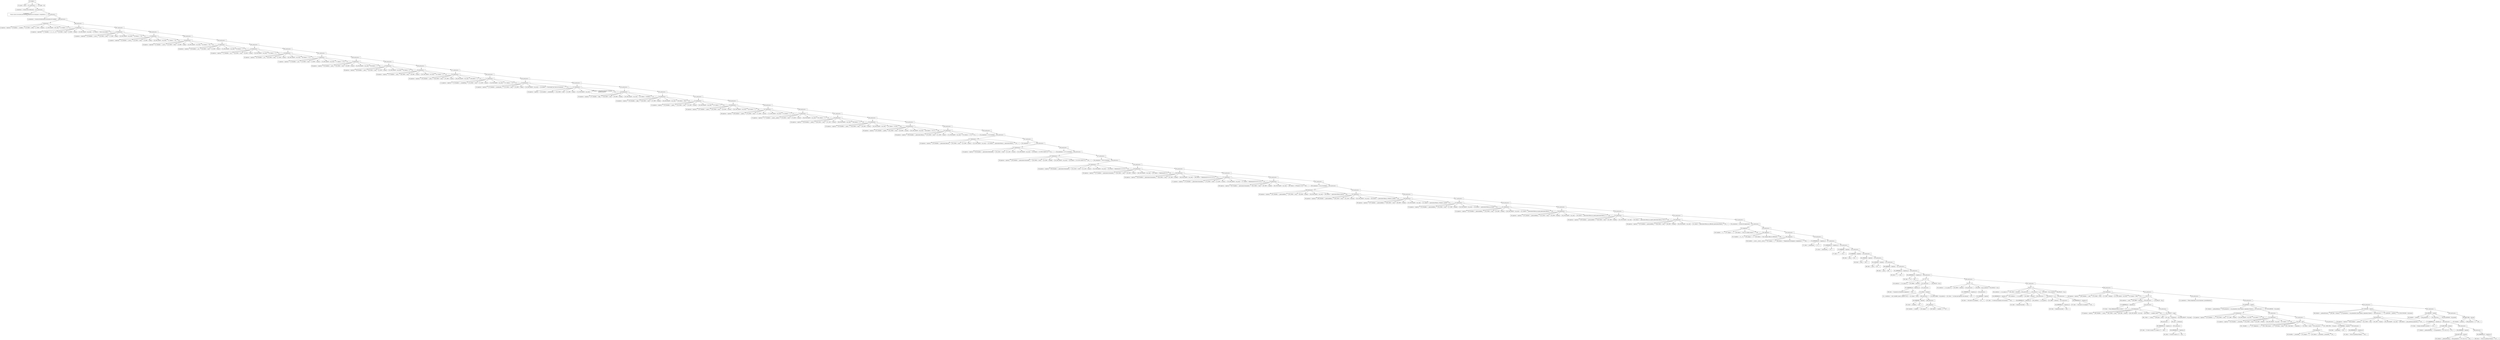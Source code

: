 digraph G {node[shape=box, style=filled, color=black, fillcolor=white]; edge[color=black];rankdir=UD 

"673_Global -> "->"674_inicio -> inicio"
"673_Global -> "->"672_instruccion -> "
"672_instruccion -> "->"2_comentario -> /////inicio de la traduccion
"
"672_instruccion -> "->"671_instruccion -> "
"671_instruccion -> "->"4_comentario -> /*
        Primer archivo de entrada para proyecto organizacion de lenguajes y compiladores 1
*/"
"671_instruccion -> "->"670_instruccion -> "
"670_instruccion -> "->"6_comentario -> //seccion de declraciones de funciones de variables
"
"670_instruccion -> "->"669_instruccion -> "
"669_instruccion -> "->"7_Declaracion -> "
"7_Declaracion -> "->"8_Ingresar -> Ingresar"
"7_Declaracion -> "->"9_Variables -> _variable1_"
"7_Declaracion -> "->"10_COMO -> coMo"
"7_Declaracion -> "->"11_TIPO -> NumEro"
"7_Declaracion -> "->"12_CON_VALOR -> cOn_valor"
"7_Declaracion -> "->"13_Valores -> 5"
"7_Declaracion -> "->"14_; -> ;"
"669_instruccion -> "->"668_instruccion -> "
"668_instruccion -> "->"15_Declaracion -> "
"15_Declaracion -> "->"16_Ingresar -> ingresaR"
"15_Declaracion -> "->"17_Variables -> _v1_,_v2_,_v3_"
"15_Declaracion -> "->"18_COMO -> cOmo"
"15_Declaracion -> "->"19_TIPO -> CadenA"
"15_Declaracion -> "->"20_CON_VALOR -> con_vAlor"
"15_Declaracion -> "->"21_Valores -> \"esta es una cadena\""
"15_Declaracion -> "->"22_; -> ;"
"668_instruccion -> "->"667_instruccion -> "
"667_instruccion -> "->"23_Declaracion -> "
"23_Declaracion -> "->"24_Ingresar -> ingresaR"
"23_Declaracion -> "->"25_Variables -> _curso1_"
"23_Declaracion -> "->"26_COMO -> cOmo"
"23_Declaracion -> "->"27_TIPO -> cadena"
"23_Declaracion -> "->"28_CON_VALOR -> con_vAlor"
"23_Declaracion -> "->"29_Valores -> \"olc\""
"23_Declaracion -> "->"30_; -> ;"
"667_instruccion -> "->"666_instruccion -> "
"666_instruccion -> "->"31_Declaracion -> "
"31_Declaracion -> "->"32_Ingresar -> ingresaR"
"31_Declaracion -> "->"33_Variables -> _curso2_"
"31_Declaracion -> "->"34_COMO -> cOmo"
"31_Declaracion -> "->"35_TIPO -> cadena"
"31_Declaracion -> "->"36_CON_VALOR -> con_vAlor"
"31_Declaracion -> "->"37_Valores -> \"olc\""
"31_Declaracion -> "->"38_; -> ;"
"666_instruccion -> "->"665_instruccion -> "
"665_instruccion -> "->"39_Declaracion -> "
"39_Declaracion -> "->"40_Ingresar -> ingresaR"
"39_Declaracion -> "->"41_Variables -> _curso3_"
"39_Declaracion -> "->"42_COMO -> cOmo"
"39_Declaracion -> "->"43_TIPO -> cadena"
"39_Declaracion -> "->"44_CON_VALOR -> con_vAlor"
"39_Declaracion -> "->"45_Valores -> \"olc\""
"39_Declaracion -> "->"46_; -> ;"
"665_instruccion -> "->"664_instruccion -> "
"664_instruccion -> "->"47_Declaracion -> "
"47_Declaracion -> "->"48_Ingresar -> ingresar"
"47_Declaracion -> "->"49_Variables -> _pi1_"
"47_Declaracion -> "->"50_COMO -> como"
"47_Declaracion -> "->"51_TIPO -> numero"
"47_Declaracion -> "->"52_CON_VALOR -> con_valor"
"47_Declaracion -> "->"53_Valores -> 3"
"47_Declaracion -> "->"54_; -> ;"
"664_instruccion -> "->"663_instruccion -> "
"663_instruccion -> "->"55_Declaracion -> "
"55_Declaracion -> "->"56_Ingresar -> ingresar"
"55_Declaracion -> "->"57_Variables -> _pi2_"
"55_Declaracion -> "->"58_COMO -> como"
"55_Declaracion -> "->"59_TIPO -> numero"
"55_Declaracion -> "->"60_CON_VALOR -> con_valor"
"55_Declaracion -> "->"61_Valores -> 3.1"
"55_Declaracion -> "->"62_; -> ;"
"663_instruccion -> "->"662_instruccion -> "
"662_instruccion -> "->"63_Declaracion -> "
"63_Declaracion -> "->"64_Ingresar -> ingresar"
"63_Declaracion -> "->"65_Variables -> _pi3_"
"63_Declaracion -> "->"66_COMO -> como"
"63_Declaracion -> "->"67_TIPO -> numero"
"63_Declaracion -> "->"68_CON_VALOR -> con_valor"
"63_Declaracion -> "->"69_Valores -> 3.14"
"63_Declaracion -> "->"70_; -> ;"
"662_instruccion -> "->"661_instruccion -> "
"661_instruccion -> "->"71_Declaracion -> "
"71_Declaracion -> "->"72_Ingresar -> ingresar"
"71_Declaracion -> "->"73_Variables -> _pi4_"
"71_Declaracion -> "->"74_COMO -> como"
"71_Declaracion -> "->"75_TIPO -> numero"
"71_Declaracion -> "->"76_CON_VALOR -> con_valor"
"71_Declaracion -> "->"77_Valores -> 3.141"
"71_Declaracion -> "->"78_; -> ;"
"661_instruccion -> "->"660_instruccion -> "
"660_instruccion -> "->"79_Declaracion -> "
"79_Declaracion -> "->"80_Ingresar -> ingresar"
"79_Declaracion -> "->"81_Variables -> _anio1_"
"79_Declaracion -> "->"82_COMO -> como"
"79_Declaracion -> "->"83_TIPO -> numero"
"79_Declaracion -> "->"84_CON_VALOR -> con_valor"
"79_Declaracion -> "->"85_Valores -> 1"
"79_Declaracion -> "->"86_; -> ;"
"660_instruccion -> "->"659_instruccion -> "
"659_instruccion -> "->"87_Declaracion -> "
"87_Declaracion -> "->"88_Ingresar -> ingresar"
"87_Declaracion -> "->"89_Variables -> _anio2_"
"87_Declaracion -> "->"90_COMO -> como"
"87_Declaracion -> "->"91_TIPO -> numero"
"87_Declaracion -> "->"92_CON_VALOR -> con_valor"
"87_Declaracion -> "->"93_Valores -> 9"
"87_Declaracion -> "->"94_; -> ;"
"659_instruccion -> "->"658_instruccion -> "
"658_instruccion -> "->"95_Declaracion -> "
"95_Declaracion -> "->"96_Ingresar -> ingresar"
"95_Declaracion -> "->"97_Variables -> _anio3_"
"95_Declaracion -> "->"98_COMO -> como"
"95_Declaracion -> "->"99_TIPO -> numero"
"95_Declaracion -> "->"100_CON_VALOR -> con_valor"
"95_Declaracion -> "->"101_Valores -> 4"
"95_Declaracion -> "->"102_; -> ;"
"658_instruccion -> "->"657_instruccion -> "
"657_instruccion -> "->"103_Declaracion -> "
"103_Declaracion -> "->"104_Ingresar -> ingresar"
"103_Declaracion -> "->"105_Variables -> _anio4_"
"103_Declaracion -> "->"106_COMO -> como"
"103_Declaracion -> "->"107_TIPO -> numero"
"103_Declaracion -> "->"108_CON_VALOR -> con_valor"
"103_Declaracion -> "->"109_Valores -> 5"
"103_Declaracion -> "->"110_; -> ;"
"657_instruccion -> "->"656_instruccion -> "
"656_instruccion -> "->"111_Declaracion -> "
"111_Declaracion -> "->"112_Ingresar -> ingresar"
"111_Declaracion -> "->"113_Variables -> _variableNeg_"
"111_Declaracion -> "->"114_COMO -> como"
"111_Declaracion -> "->"115_TIPO -> numero"
"111_Declaracion -> "->"116_CON_VALOR -> con_valor"
"111_Declaracion -> "->"117_Valores -> -5.0"
"111_Declaracion -> "->"118_; -> ;"
"656_instruccion -> "->"655_instruccion -> "
"655_instruccion -> "->"119_Declaracion -> "
"119_Declaracion -> "->"120_Ingresar -> ingresar"
"119_Declaracion -> "->"121_Variables -> _encabezado1_"
"119_Declaracion -> "->"122_COMO -> como"
"119_Declaracion -> "->"123_TIPO -> cadena"
"119_Declaracion -> "->"124_CON_VALOR -> con_valor"
"119_Declaracion -> "->"125_Valores -> \"Universidad San Carlos de Guatemala...;\""
"119_Declaracion -> "->"126_; -> ;"
"655_instruccion -> "->"654_instruccion -> "
"654_instruccion -> "->"127_Declaracion -> "
"127_Declaracion -> "->"128_Ingresar -> ingresar"
"127_Declaracion -> "->"129_Variables -> _encabezado2_"
"127_Declaracion -> "->"130_COMO -> como"
"127_Declaracion -> "->"131_TIPO -> cadena"
"127_Declaracion -> "->"132_CON_VALOR -> con_valor"
"127_Declaracion -> "->"133_Valores -> \"Escuela de Ciencias y Sistemas
Segundo semestre
\""
"127_Declaracion -> "->"134_; -> ;"
"654_instruccion -> "->"653_instruccion -> "
"653_instruccion -> "->"135_Declaracion -> "
"135_Declaracion -> "->"136_Ingresar -> ingresar"
"135_Declaracion -> "->"137_Variables -> _flag1_"
"135_Declaracion -> "->"138_COMO -> como"
"135_Declaracion -> "->"139_TIPO -> boolean"
"135_Declaracion -> "->"140_CON_VALOR -> con_valor"
"135_Declaracion -> "->"141_Valores -> verdadero"
"135_Declaracion -> "->"142_; -> ;"
"653_instruccion -> "->"652_instruccion -> "
"652_instruccion -> "->"143_Declaracion -> "
"143_Declaracion -> "->"144_Ingresar -> ingresar"
"143_Declaracion -> "->"145_Variables -> _flag2_"
"143_Declaracion -> "->"146_COMO -> como"
"143_Declaracion -> "->"147_TIPO -> boolean"
"143_Declaracion -> "->"148_CON_VALOR -> con_valor"
"143_Declaracion -> "->"149_Valores -> falso"
"143_Declaracion -> "->"150_; -> ;"
"652_instruccion -> "->"651_instruccion -> "
"651_instruccion -> "->"151_Declaracion -> "
"151_Declaracion -> "->"152_Ingresar -> ingresar"
"151_Declaracion -> "->"153_Variables -> _name1_"
"151_Declaracion -> "->"154_COMO -> como"
"151_Declaracion -> "->"155_TIPO -> caracter"
"151_Declaracion -> "->"156_CON_VALOR -> con_valor"
"151_Declaracion -> "->"157_Valores -> 'f'"
"151_Declaracion -> "->"158_; -> ;"
"651_instruccion -> "->"650_instruccion -> "
"650_instruccion -> "->"159_Declaracion -> "
"159_Declaracion -> "->"160_Ingresar -> ingresar"
"159_Declaracion -> "->"161_Variables -> _name2_"
"159_Declaracion -> "->"162_COMO -> como"
"159_Declaracion -> "->"163_TIPO -> caracter"
"159_Declaracion -> "->"164_CON_VALOR -> con_valor"
"159_Declaracion -> "->"165_Valores -> 'e'"
"159_Declaracion -> "->"166_; -> ;"
"650_instruccion -> "->"649_instruccion -> "
"649_instruccion -> "->"167_Declaracion -> "
"167_Declaracion -> "->"168_Ingresar -> ingresar"
"167_Declaracion -> "->"169_Variables -> _name3_"
"167_Declaracion -> "->"170_COMO -> como"
"167_Declaracion -> "->"171_TIPO -> caracter"
"167_Declaracion -> "->"172_CON_VALOR -> con_valor"
"167_Declaracion -> "->"173_Valores -> 'r'"
"167_Declaracion -> "->"174_; -> ;"
"649_instruccion -> "->"648_instruccion -> "
"648_instruccion -> "->"175_Declaracion -> "
"175_Declaracion -> "->"176_Ingresar -> ingresar"
"175_Declaracion -> "->"177_Variables -> _name4_,_name6_"
"175_Declaracion -> "->"178_COMO -> como"
"175_Declaracion -> "->"179_TIPO -> caracter"
"175_Declaracion -> "->"180_CON_VALOR -> con_valor"
"175_Declaracion -> "->"181_Valores -> 'n'"
"175_Declaracion -> "->"182_; -> ;"
"648_instruccion -> "->"647_instruccion -> "
"647_instruccion -> "->"183_Declaracion -> "
"183_Declaracion -> "->"184_Ingresar -> ingresar"
"183_Declaracion -> "->"185_Variables -> _name5_"
"183_Declaracion -> "->"186_COMO -> como"
"183_Declaracion -> "->"187_TIPO -> caracter"
"183_Declaracion -> "->"188_CON_VALOR -> con_valor"
"183_Declaracion -> "->"189_Valores -> 'a'"
"183_Declaracion -> "->"190_; -> ;"
"647_instruccion -> "->"646_instruccion -> "
"646_instruccion -> "->"191_Declaracion -> "
"191_Declaracion -> "->"192_Ingresar -> ingresar"
"191_Declaracion -> "->"193_Variables -> _name7_"
"191_Declaracion -> "->"194_COMO -> como"
"191_Declaracion -> "->"195_TIPO -> caracter"
"191_Declaracion -> "->"196_CON_VALOR -> con_valor"
"191_Declaracion -> "->"197_Valores -> '${100}'"
"191_Declaracion -> "->"198_; -> ;"
"646_instruccion -> "->"645_instruccion -> "
"645_instruccion -> "->"199_Declaracion -> "
"199_Declaracion -> "->"200_Ingresar -> ingresar"
"199_Declaracion -> "->"201_Variables -> _name8_"
"199_Declaracion -> "->"202_COMO -> como"
"199_Declaracion -> "->"203_TIPO -> caracter"
"199_Declaracion -> "->"204_CON_VALOR -> con_valor"
"199_Declaracion -> "->"205_Valores -> '${111}'"
"199_Declaracion -> "->"206_; -> ;"
"645_instruccion -> "->"644_instruccion -> "
"644_instruccion -> "->"207_Declaracion -> "
"207_Declaracion -> "->"208_Ingresar -> ingresar"
"207_Declaracion -> "->"209_Variables -> _operaciones1Basica_"
"207_Declaracion -> "->"210_COMO -> como"
"207_Declaracion -> "->"211_TIPO -> numero"
"207_Declaracion -> "->"212_CON_VALOR -> con_valor"
"207_Declaracion -> "->"213_Valores -> 1+(1)"
"207_Declaracion -> "->"214_; -> ;"
"644_instruccion -> "->"643_instruccion -> "
"643_instruccion -> "->"216_comentario -> //2 el resultado
"
"643_instruccion -> "->"642_instruccion -> "
"642_instruccion -> "->"217_Declaracion -> "
"217_Declaracion -> "->"218_Ingresar -> ingresar"
"217_Declaracion -> "->"219_Variables -> _operaciones1Basica2_"
"217_Declaracion -> "->"220_COMO -> como"
"217_Declaracion -> "->"221_TIPO -> numero"
"217_Declaracion -> "->"222_CON_VALOR -> con_valor"
"217_Declaracion -> "->"223_Valores -> _operaciones1Basica_+_operaciones1Basica_"
"217_Declaracion -> "->"224_; -> ;"
"642_instruccion -> "->"641_instruccion -> "
"641_instruccion -> "->"226_comentario -> //               
"
"641_instruccion -> "->"640_instruccion -> "
"640_instruccion -> "->"227_Declaracion -> "
"227_Declaracion -> "->"228_Ingresar -> ingresar"
"227_Declaracion -> "->"229_Variables -> _operaciones1Intermedia_"
"227_Declaracion -> "->"230_COMO -> Como"
"227_Declaracion -> "->"231_TIPO -> nUmero"
"227_Declaracion -> "->"232_CON_VALOR -> con_valor"
"227_Declaracion -> "->"233_Valores -> 15+(9*8)+200/8*3+9"
"227_Declaracion -> "->"234_; -> ;"
"640_instruccion -> "->"639_instruccion -> "
"639_instruccion -> "->"236_comentario -> //171 el resultado
"
"639_instruccion -> "->"638_instruccion -> "
"638_instruccion -> "->"237_Declaracion -> "
"237_Declaracion -> "->"238_Ingresar -> ingresar"
"237_Declaracion -> "->"239_Variables -> _operaciones1Avanzadas1_"
"237_Declaracion -> "->"240_COMO -> ComO"
"237_Declaracion -> "->"241_TIPO -> numeRo"
"237_Declaracion -> "->"242_CON_VALOR -> con_valor"
"237_Declaracion -> "->"243_Valores -> ((15+9)*8+200/8*3+9)"
"237_Declaracion -> "->"244_; -> ;"
"638_instruccion -> "->"637_instruccion -> "
"637_instruccion -> "->"246_comentario -> //291 el resultado
"
"637_instruccion -> "->"636_instruccion -> "
"636_instruccion -> "->"247_Declaracion -> "
"247_Declaracion -> "->"248_Ingresar -> ingresar"
"247_Declaracion -> "->"249_Variables -> _operaciones1Avanzadas2_"
"247_Declaracion -> "->"250_COMO -> coMo"
"247_Declaracion -> "->"251_TIPO -> numero"
"247_Declaracion -> "->"252_CON_VALOR -> con_valor"
"247_Declaracion -> "->"253_Valores -> 30potencia[22.2-2.2]+(2)"
"247_Declaracion -> "->"254_; -> ;"
"636_instruccion -> "->"635_instruccion -> "
"635_instruccion -> "->"255_Declaracion -> "
"255_Declaracion -> "->"256_Ingresar -> ingresar"
"255_Declaracion -> "->"257_Variables -> _operaciones1Avanzadas3_"
"255_Declaracion -> "->"258_COMO -> como"
"255_Declaracion -> "->"259_TIPO -> nuMero"
"255_Declaracion -> "->"260_CON_VALOR -> con_valor"
"255_Declaracion -> "->"261_Valores -> (30potencia[2])+(2)"
"255_Declaracion -> "->"262_; -> ;"
"635_instruccion -> "->"634_instruccion -> "
"634_instruccion -> "->"263_Declaracion -> "
"263_Declaracion -> "->"264_Ingresar -> ingresar"
"263_Declaracion -> "->"265_Variables -> _operaciones1Avanzadas4_"
"263_Declaracion -> "->"266_COMO -> Como"
"263_Declaracion -> "->"267_TIPO -> numeRo"
"263_Declaracion -> "->"268_CON_VALOR -> con_valor"
"263_Declaracion -> "->"269_Valores -> (30potencia[10-8+9-4*2-1])+(2)"
"263_Declaracion -> "->"270_; -> ;"
"634_instruccion -> "->"633_instruccion -> "
"633_instruccion -> "->"271_Declaracion -> "
"271_Declaracion -> "->"272_Ingresar -> ingresar"
"271_Declaracion -> "->"273_Variables -> _operaciones1Avanzadas5_"
"271_Declaracion -> "->"274_COMO -> coMo"
"271_Declaracion -> "->"275_TIPO -> nUmero"
"271_Declaracion -> "->"276_CON_VALOR -> con_valor"
"271_Declaracion -> "->"277_Valores -> 30potencia[10-8+9-4*2-1]+(2)"
"271_Declaracion -> "->"278_; -> ;"
"633_instruccion -> "->"632_instruccion -> "
"632_instruccion -> "->"279_Declaracion -> "
"279_Declaracion -> "->"280_Ingresar -> ingresar"
"279_Declaracion -> "->"281_Variables -> _operaciones1Avanzadas6_"
"279_Declaracion -> "->"282_COMO -> Como"
"279_Declaracion -> "->"283_TIPO -> numeRo"
"279_Declaracion -> "->"284_CON_VALOR -> con_valor"
"279_Declaracion -> "->"285_Valores -> (5*8)mod(1+5+6)"
"279_Declaracion -> "->"286_; -> ;"
"632_instruccion -> "->"631_instruccion -> "
"631_instruccion -> "->"288_comentario -> //4 es el resultado
"
"631_instruccion -> "->"630_instruccion -> "
"630_instruccion -> "->"289_Declaracion -> "
"289_Declaracion -> "->"290_Ingresar -> ingresar"
"289_Declaracion -> "->"291_Variables -> _operacionRela3_"
"289_Declaracion -> "->"292_COMO -> como"
"289_Declaracion -> "->"293_TIPO -> boolean"
"289_Declaracion -> "->"294_CON_VALOR -> con_valor"
"289_Declaracion -> "->"295_Valores -> _operaciones1Basica_mayor8"
"289_Declaracion -> "->"296_; -> ;"
"630_instruccion -> "->"629_instruccion -> "
"629_instruccion -> "->"297_Declaracion -> "
"297_Declaracion -> "->"298_Ingresar -> ingresar"
"297_Declaracion -> "->"299_Variables -> _operacionRela3_"
"297_Declaracion -> "->"300_COMO -> como"
"297_Declaracion -> "->"301_TIPO -> BooLean"
"297_Declaracion -> "->"302_CON_VALOR -> con_valor"
"297_Declaracion -> "->"303_Valores -> (_operaciones1Basica_+6)Mayor_o_igual8"
"297_Declaracion -> "->"304_; -> ;"
"629_instruccion -> "->"628_instruccion -> "
"628_instruccion -> "->"305_Declaracion -> "
"305_Declaracion -> "->"306_Ingresar -> ingresar"
"305_Declaracion -> "->"307_Variables -> _operacionRela3_"
"305_Declaracion -> "->"308_COMO -> como"
"305_Declaracion -> "->"309_TIPO -> boolean"
"305_Declaracion -> "->"310_CON_VALOR -> con_valor"
"305_Declaracion -> "->"311_Valores -> (_operaciones1Basica_+6)menor_o_igual8"
"305_Declaracion -> "->"312_; -> ;"
"628_instruccion -> "->"627_instruccion -> "
"627_instruccion -> "->"313_Declaracion -> "
"313_Declaracion -> "->"314_Ingresar -> ingresar"
"313_Declaracion -> "->"315_Variables -> _operacionRela4_"
"313_Declaracion -> "->"316_COMO -> como"
"313_Declaracion -> "->"317_TIPO -> booleAn"
"313_Declaracion -> "->"318_CON_VALOR -> con_valor"
"313_Declaracion -> "->"319_Valores -> _operaciones1Basica_es_iGual8"
"313_Declaracion -> "->"320_; -> ;"
"627_instruccion -> "->"626_instruccion -> "
"626_instruccion -> "->"321_Declaracion -> "
"321_Declaracion -> "->"322_Ingresar -> ingresar"
"321_Declaracion -> "->"323_Variables -> _operacionRela5_"
"321_Declaracion -> "->"324_COMO -> como"
"321_Declaracion -> "->"325_TIPO -> boolean"
"321_Declaracion -> "->"326_CON_VALOR -> con_valor"
"321_Declaracion -> "->"327_Valores -> _operaciones1Basica_es_igual_operaciones1Basica_"
"321_Declaracion -> "->"328_; -> ;"
"626_instruccion -> "->"625_instruccion -> "
"625_instruccion -> "->"329_Declaracion -> "
"329_Declaracion -> "->"330_Ingresar -> ingresar"
"329_Declaracion -> "->"331_Variables -> _operacionRela6_"
"329_Declaracion -> "->"332_COMO -> como"
"329_Declaracion -> "->"333_TIPO -> Boolean"
"329_Declaracion -> "->"334_CON_VALOR -> con_valor"
"329_Declaracion -> "->"335_Valores -> _operaciones1Basica_es_iguAl_operaciones1Basica_+1"
"329_Declaracion -> "->"336_; -> ;"
"625_instruccion -> "->"624_instruccion -> "
"624_instruccion -> "->"337_Declaracion -> "
"337_Declaracion -> "->"338_Ingresar -> ingresar"
"337_Declaracion -> "->"339_Variables -> _operacionRela7_"
"337_Declaracion -> "->"340_COMO -> como"
"337_Declaracion -> "->"341_TIPO -> boolEan"
"337_Declaracion -> "->"342_CON_VALOR -> con_valor"
"337_Declaracion -> "->"343_Valores -> _operaciones1Basica_es_igual(_operaciones1Basica_)*(8+5)"
"337_Declaracion -> "->"344_; -> ;"
"624_instruccion -> "->"623_instruccion -> "
"623_instruccion -> "->"345_Declaracion -> "
"345_Declaracion -> "->"346_Ingresar -> ingresar"
"345_Declaracion -> "->"347_Variables -> _operacionRela5_"
"345_Declaracion -> "->"348_COMO -> como"
"345_Declaracion -> "->"349_TIPO -> bOoleAn"
"345_Declaracion -> "->"350_CON_VALOR -> con_valor"
"345_Declaracion -> "->"351_Valores -> _operaciones1Basica_es_diferente_operaciones1Basica_"
"345_Declaracion -> "->"352_; -> ;"
"623_instruccion -> "->"622_instruccion -> "
"622_instruccion -> "->"354_comentario -> //seccion de asignaciones
"
"622_instruccion -> "->"621_instruccion -> "
"621_instruccion -> "->"355_Asignacion -> "
"355_Asignacion -> "->"356_Variables -> _v1_"
"355_Asignacion -> "->"357_Asignar -> ->"
"355_Asignacion -> "->"358_Valores -> \"esta es la cadena numero 1\""
"355_Asignacion -> "->"359_; -> ;"
"621_instruccion -> "->"620_instruccion -> "
"620_instruccion -> "->"360_Asignacion -> "
"360_Asignacion -> "->"361_Variables -> _v2_,_v3_"
"360_Asignacion -> "->"362_Asignar -> ->"
"360_Asignacion -> "->"363_Valores -> \"estas cadenas deben ser diferentes\""
"360_Asignacion -> "->"364_; -> ;"
"620_instruccion -> "->"619_instruccion -> "
"619_instruccion -> "->"365_Asignacion -> "
"365_Asignacion -> "->"366_Variables -> _curso1_,_curso2_,_curso3_"
"365_Asignacion -> "->"367_Asignar -> ->"
"365_Asignacion -> "->"368_Valores -> \"Organizacion de lenguajes y compiladores 1\""
"365_Asignacion -> "->"369_; -> ;"
"619_instruccion -> "->"618_instruccion -> "
"618_instruccion -> "->"370_IMPRIMIR_SS -> imprimir_nl"
"370_IMPRIMIR_SS -> imprimir_nl"->"371_Valor -> _encabezado1_"
"370_IMPRIMIR_SS -> imprimir_nl"->"372_; -> ;"
"618_instruccion -> "->"617_instruccion -> "
"617_instruccion -> "->"373_IMPRIMIR_SS -> imprimir_nl"
"373_IMPRIMIR_SS -> imprimir_nl"->"374_Valor -> _encabezado2_"
"373_IMPRIMIR_SS -> imprimir_nl"->"375_; -> ;"
"617_instruccion -> "->"616_instruccion -> "
"616_instruccion -> "->"376_IMPRIMIR -> imprimir"
"376_IMPRIMIR -> imprimir"->"377_Valor -> \"...\""
"376_IMPRIMIR -> imprimir"->"378_; -> ;"
"616_instruccion -> "->"615_instruccion -> "
"615_instruccion -> "->"379_IMPRIMIR -> imprimir"
"379_IMPRIMIR -> imprimir"->"380_Valor -> _anio1_"
"379_IMPRIMIR -> imprimir"->"381_; -> ;"
"615_instruccion -> "->"614_instruccion -> "
"614_instruccion -> "->"382_IMPRIMIR -> imprimir"
"382_IMPRIMIR -> imprimir"->"383_Valor -> _anio2_"
"382_IMPRIMIR -> imprimir"->"384_; -> ;"
"614_instruccion -> "->"613_instruccion -> "
"613_instruccion -> "->"385_IMPRIMIR -> imprimir"
"385_IMPRIMIR -> imprimir"->"386_Valor -> _anio3_"
"385_IMPRIMIR -> imprimir"->"387_; -> ;"
"613_instruccion -> "->"612_instruccion -> "
"612_instruccion -> "->"388_IMPRIMIR -> imprimir"
"388_IMPRIMIR -> imprimir"->"389_Valor -> _anio4_"
"388_IMPRIMIR -> imprimir"->"390_; -> ;"
"612_instruccion -> "->"611_instruccion -> "
"611_instruccion -> "->"391_IMPRIMIR_SS -> imprimir_nl"
"391_IMPRIMIR_SS -> imprimir_nl"->"392_Valor -> \".\""
"391_IMPRIMIR_SS -> imprimir_nl"->"393_; -> ;"
"611_instruccion -> "->"610_instruccion -> "
"610_instruccion -> "->"394_IMPRIMIR_SS -> imprimir_nl"
"394_IMPRIMIR_SS -> imprimir_nl"->"395_Valor -> (_v3_)"
"394_IMPRIMIR_SS -> imprimir_nl"->"396_; -> ;"
"610_instruccion -> "->"609_instruccion -> "
"609_instruccion -> "->"417_IF -> si"
"417_IF -> si"->"418_condicion -> _v1_es_igual_v2_"
"417_IF -> si"->"419_THEN -> entonces"
"417_IF -> si"->"415_instruccion -> "
"415_instruccion -> "->"397_IMPRIMIR_SS -> imprimir_nl"
"397_IMPRIMIR_SS -> imprimir_nl"->"398_Valor -> \"Al parecer no funciona la asignacion\""
"397_IMPRIMIR_SS -> imprimir_nl"->"399_; -> ;"
"415_instruccion -> "->"414_instruccion -> "
"414_instruccion -> "->"410_WHILE -> mientras"
"410_WHILE -> mientras"->"411_<condicion> -> not(_variable1_mayor_o_igual5*5+8/2)"
"410_WHILE -> mientras"->"412_Hacer -> hacer"
"410_WHILE -> mientras"->"409_instruccion -> "
"409_instruccion -> "->"400_IMPRIMIR -> imprimir"
"400_IMPRIMIR -> imprimir"->"401_Valor -> _variable1_"
"400_IMPRIMIR -> imprimir"->"402_; -> ;"
"409_instruccion -> "->"408_instruccion -> "
"408_instruccion -> "->"403_Asignacion -> "
"403_Asignacion -> "->"404_Variables -> _variable1_"
"403_Asignacion -> "->"405_Asignar -> ->"
"403_Asignacion -> "->"406_Valores -> _variable1_+1"
"403_Asignacion -> "->"407_; -> ;"
"410_WHILE -> mientras"->"413_END_WHILE -> fin_mientras"
"417_IF -> si"->"420_END_IF -> fin_si"
"609_instruccion -> "->"608_instruccion -> "
"608_instruccion -> "->"432_IF -> si"
"432_IF -> si"->"433_condicion -> _v1_es_igual_v2_"
"432_IF -> si"->"434_THEN -> entonces"
"432_IF -> si"->"424_instruccion -> "
"424_instruccion -> "->"421_IMPRIMIR_SS -> imprimir_nl"
"421_IMPRIMIR_SS -> imprimir_nl"->"422_Valor -> \"no tiene que imprimir este mensaje\""
"421_IMPRIMIR_SS -> imprimir_nl"->"423_; -> ;"
"432_IF -> si"->"430_ELSE -> de_lo_contrario"
"430_ELSE -> de_lo_contrario"->"428_instruccion -> "
"428_instruccion -> "->"425_IMPRIMIR -> imprimir"
"425_IMPRIMIR -> imprimir"->"426_Valor -> \"este print es un ejemplo\""
"425_IMPRIMIR -> imprimir"->"427_; -> ;"
"432_IF -> si"->"435_END_IF -> fin_si"
"608_instruccion -> "->"607_instruccion -> "
"607_instruccion -> "->"463_IF -> si"
"463_IF -> si"->"464_condicion -> _v1_es_igual_v2_"
"463_IF -> si"->"465_THEN -> entonces"
"463_IF -> si"->"439_instruccion -> "
"439_instruccion -> "->"436_IMPRIMIR_SS -> imprimir_nl"
"436_IMPRIMIR_SS -> imprimir_nl"->"437_Valor -> \"no tiene que imprimir este mensaje\""
"436_IMPRIMIR_SS -> imprimir_nl"->"438_; -> ;"
"463_IF -> si"->"453_ELSE_IF -> o_si"
"453_ELSE_IF -> o_si"->"454_condicion -> _v1_es_igual13"
"453_ELSE_IF -> o_si"->"455_THEN -> entonces"
"453_ELSE_IF -> o_si"->"443_instruccion -> "
"443_instruccion -> "->"440_IMPRIMIR_SS -> imprimir_nl"
"440_IMPRIMIR_SS -> imprimir_nl"->"441_Valor -> \"mensaje de prueba\""
"440_IMPRIMIR_SS -> imprimir_nl"->"442_; -> ;"
"453_ELSE_IF -> o_si"->"449_ELSE_IF -> o_si"
"449_ELSE_IF -> o_si"->"450_condicion -> _v1_es_igual14"
"449_ELSE_IF -> o_si"->"451_THEN -> entonces"
"449_ELSE_IF -> o_si"->"447_instruccion -> "
"447_instruccion -> "->"444_IMPRIMIR_SS -> imprimir_nl"
"444_IMPRIMIR_SS -> imprimir_nl"->"445_Valor -> \"mensaje de prueba\""
"444_IMPRIMIR_SS -> imprimir_nl"->"446_; -> ;"
"463_IF -> si"->"461_ELSE -> de_lo_contrario"
"461_ELSE -> de_lo_contrario"->"459_instruccion -> "
"459_instruccion -> "->"456_IMPRIMIR_SS -> imprimir_nl"
"456_IMPRIMIR_SS -> imprimir_nl"->"457_Valor -> \"este print es un ejemplo\""
"456_IMPRIMIR_SS -> imprimir_nl"->"458_; -> ;"
"463_IF -> si"->"466_END_IF -> fin_si"
"607_instruccion -> "->"606_instruccion -> "
"606_instruccion -> "->"467_Declaracion -> "
"467_Declaracion -> "->"468_Ingresar -> ingresar"
"467_Declaracion -> "->"469_Variables -> _varB_"
"467_Declaracion -> "->"470_COMO -> como"
"467_Declaracion -> "->"471_TIPO -> Boolean"
"467_Declaracion -> "->"472_CON_VALOR -> con_valor"
"467_Declaracion -> "->"473_Valores -> falso"
"467_Declaracion -> "->"474_; -> ;"
"606_instruccion -> "->"605_instruccion -> "
"605_instruccion -> "->"507_IF -> si"
"507_IF -> si"->"508_condicion -> _varB_"
"507_IF -> si"->"509_THEN -> entonces"
"507_IF -> si"->"505_instruccion -> "
"505_instruccion -> "->"475_IMPRIMIR_SS -> imprimir_nl"
"475_IMPRIMIR_SS -> imprimir_nl"->"476_Valor -> \"Estas definiendo bien los valores\""
"475_IMPRIMIR_SS -> imprimir_nl"->"477_; -> ;"
"505_instruccion -> "->"504_instruccion -> "
"504_instruccion -> "->"478_Declaracion -> "
"478_Declaracion -> "->"479_Ingresar -> ingresar"
"478_Declaracion -> "->"480_Variables -> _varaux_"
"478_Declaracion -> "->"481_COMO -> como"
"478_Declaracion -> "->"482_TIPO -> Numero"
"478_Declaracion -> "->"483_CON_VALOR -> con_valor"
"478_Declaracion -> "->"484_Valores -> _variable1_mod2"
"478_Declaracion -> "->"485_; -> ;"
"504_instruccion -> "->"503_instruccion -> "
"503_instruccion -> "->"501_SELECT -> segun"
"501_SELECT -> segun"->"499_<Valor> -> _varaux_"
"501_SELECT -> segun"->"500_hacer -> hacer"
"501_SELECT -> segun"->"497_case -> ¿0?entonces"
"497_case -> ¿0?entonces"->"489_instruccion -> "
"489_instruccion -> "->"486_IMPRIMIR_SS -> imprimir_nl"
"486_IMPRIMIR_SS -> imprimir_nl"->"487_Valor -> \"el valor es mayor a 0 y menos a 2\""
"486_IMPRIMIR_SS -> imprimir_nl"->"488_; -> ;"
"497_case -> ¿0?entonces"->"495_case -> ¿2?entonces"
"495_case -> ¿2?entonces"->"493_instruccion -> "
"493_instruccion -> "->"490_IMPRIMIR_SS -> imprimir_nl"
"490_IMPRIMIR_SS -> imprimir_nl"->"491_Valor -> \"el valor es mayor a 2\""
"490_IMPRIMIR_SS -> imprimir_nl"->"492_; -> ;"
"501_SELECT -> segun"->"502_END_SELECT -> fin_segun"
"507_IF -> si"->"510_END_IF -> fin_si"
"605_instruccion -> "->"604_instruccion -> "
"604_instruccion -> "->"512_comentario -> /*Ahora empezamos con las funciones y procedimientos*/"
"604_instruccion -> "->"603_instruccion -> "
"603_instruccion -> "->"554_METODO -> metodo"
"554_METODO -> metodo"->"555_Nombre -> _potenciaManual_"
"554_METODO -> metodo"->"556_parametros -> con_parametros(_base_Numero,_exponente_Numero)"
"554_METODO -> metodo"->"553_instruccion -> "
"553_instruccion -> "->"513_Declaracion -> "
"513_Declaracion -> "->"514_Ingresar -> ingresar"
"513_Declaracion -> "->"515_Variables -> _i_"
"513_Declaracion -> "->"516_COMO -> como"
"513_Declaracion -> "->"517_TIPO -> Numero"
"513_Declaracion -> "->"518_CON_VALOR -> con_valor"
"513_Declaracion -> "->"519_Valores -> 0"
"513_Declaracion -> "->"520_; -> ;"
"553_instruccion -> "->"552_instruccion -> "
"552_instruccion -> "->"521_Declaracion -> "
"521_Declaracion -> "->"522_Ingresar -> ingresar"
"521_Declaracion -> "->"523_Variables -> _acumulado_"
"521_Declaracion -> "->"524_COMO -> como"
"521_Declaracion -> "->"525_TIPO -> Numero"
"521_Declaracion -> "->"526_CON_VALOR -> con_valor"
"521_Declaracion -> "->"527_Valores -> 0"
"521_Declaracion -> "->"528_; -> ;"
"552_instruccion -> "->"551_instruccion -> "
"551_instruccion -> "->"535_FOR -> para"
"535_FOR -> para"->"536_<Variable> -> _i_"
"535_FOR -> para"->"537_Asignacion -> ->"
"535_FOR -> para"->"538_<Valor inicial> -> 0"
"535_FOR -> para"->"539_Hasta -> hasta"
"535_FOR -> para"->"540_<Valor final> -> _exponente_-1"
"535_FOR -> para"->"541_Hacer -> hacer"
"535_FOR -> para"->"534_instruccion -> "
"534_instruccion -> "->"529_Asignacion -> "
"529_Asignacion -> "->"530_Variables -> _acumulado_"
"529_Asignacion -> "->"531_Asignar -> ->"
"529_Asignacion -> "->"532_Valores -> _acumulado_+_acumulado_"
"529_Asignacion -> "->"533_; -> ;"
"535_FOR -> para"->"542_<END_FOR> -> fin_para"
"551_instruccion -> "->"550_instruccion -> "
"550_instruccion -> "->"543_IMPRIMIR -> imprimir"
"543_IMPRIMIR -> imprimir"->"544_Valor -> _acumulado_"
"543_IMPRIMIR -> imprimir"->"545_; -> ;"
"550_instruccion -> "->"549_instruccion -> "
"549_instruccion -> "->"546_IMPRIMIR_SS -> imprimir_nl"
"546_IMPRIMIR_SS -> imprimir_nl"->"547_Valor -> \" Esta es la potencia Manual\""
"546_IMPRIMIR_SS -> imprimir_nl"->"548_; -> ;"
"554_METODO -> metodo"->"557_FIN_METODO -> fin_metodo"
"603_instruccion -> "->"602_instruccion -> "
"602_instruccion -> "->"567_FUNCION -> funcion"
"567_FUNCION -> funcion"->"568_Nombre -> _potenciaFuncion_"
"567_FUNCION -> funcion"->"569_Tipo -> Numero"
"567_FUNCION -> funcion"->"570_parametros -> con_parametros(_base_Numero,_exponente_Numero)"
"567_FUNCION -> funcion"->"566_instruccion -> "
"566_instruccion -> "->"558_Declaracion -> "
"558_Declaracion -> "->"559_Ingresar -> ingresar"
"558_Declaracion -> "->"560_Variables -> _potencia_"
"558_Declaracion -> "->"561_COMO -> como"
"558_Declaracion -> "->"562_TIPO -> Numero"
"558_Declaracion -> "->"563_CON_VALOR -> con_valor"
"558_Declaracion -> "->"564_Valores -> _base_potencia[_exponente_]"
"558_Declaracion -> "->"565_; -> ;"
"567_FUNCION -> funcion"->"571_RETURN -> _potencia_"
"567_FUNCION -> funcion"->"572_FIN_FUNCION -> fin_funcion"
"602_instruccion -> "->"601_instruccion -> "
"601_instruccion -> "->"592_METODO -> metodo"
"592_METODO -> metodo"->"593_Nombre -> _metodo1_"
"592_METODO -> metodo"->"594_parametros -> "
"592_METODO -> metodo"->"591_instruccion -> "
"591_instruccion -> "->"573_IMPRIMIR_SS -> imprimir_nl"
"573_IMPRIMIR_SS -> imprimir_nl"->"574_Valor -> \"estamos entrando al metodo 1\""
"573_IMPRIMIR_SS -> imprimir_nl"->"575_; -> ;"
"591_instruccion -> "->"590_instruccion -> "
"590_instruccion -> "->"576_EJECUTAR -> ejecutar"
"576_EJECUTAR -> ejecutar"->"577_Nombre -> _potenciaManual_"
"576_EJECUTAR -> ejecutar"->"578_parametros -> (3*1+4/2,3+2)"
"576_EJECUTAR -> ejecutar"->"579_; -> ;"
"590_instruccion -> "->"589_instruccion -> "
"589_instruccion -> "->"584_IMPRIMIR -> imprimir"
"584_IMPRIMIR -> imprimir"->"580_EJECUTAR -> ejecutar"
"580_EJECUTAR -> ejecutar"->"581_Nombre -> _potenciaFuncion_"
"580_EJECUTAR -> ejecutar"->"582_parametros -> (3*1+4/2,3+2)"
"580_EJECUTAR -> ejecutar"->"583_; -> ;"
"589_instruccion -> "->"588_instruccion -> "
"588_instruccion -> "->"585_IMPRIMIR_SS -> imprimir_nl"
"585_IMPRIMIR_SS -> imprimir_nl"->"586_Valor -> \" Esta es la potencia Funcion\""
"585_IMPRIMIR_SS -> imprimir_nl"->"587_; -> ;"
"592_METODO -> metodo"->"595_FIN_METODO -> fin_metodo"
"601_instruccion -> "->"600_instruccion -> "
"600_instruccion -> "->"596_EJECUTAR -> ejecutar"
"596_EJECUTAR -> ejecutar"->"597_Nombre -> _metodo1_"
"596_EJECUTAR -> ejecutar"->"598_parametros -> ()"
"596_EJECUTAR -> ejecutar"->"599_; -> ;"
"673_Global -> "->"675_final -> fin"


}
